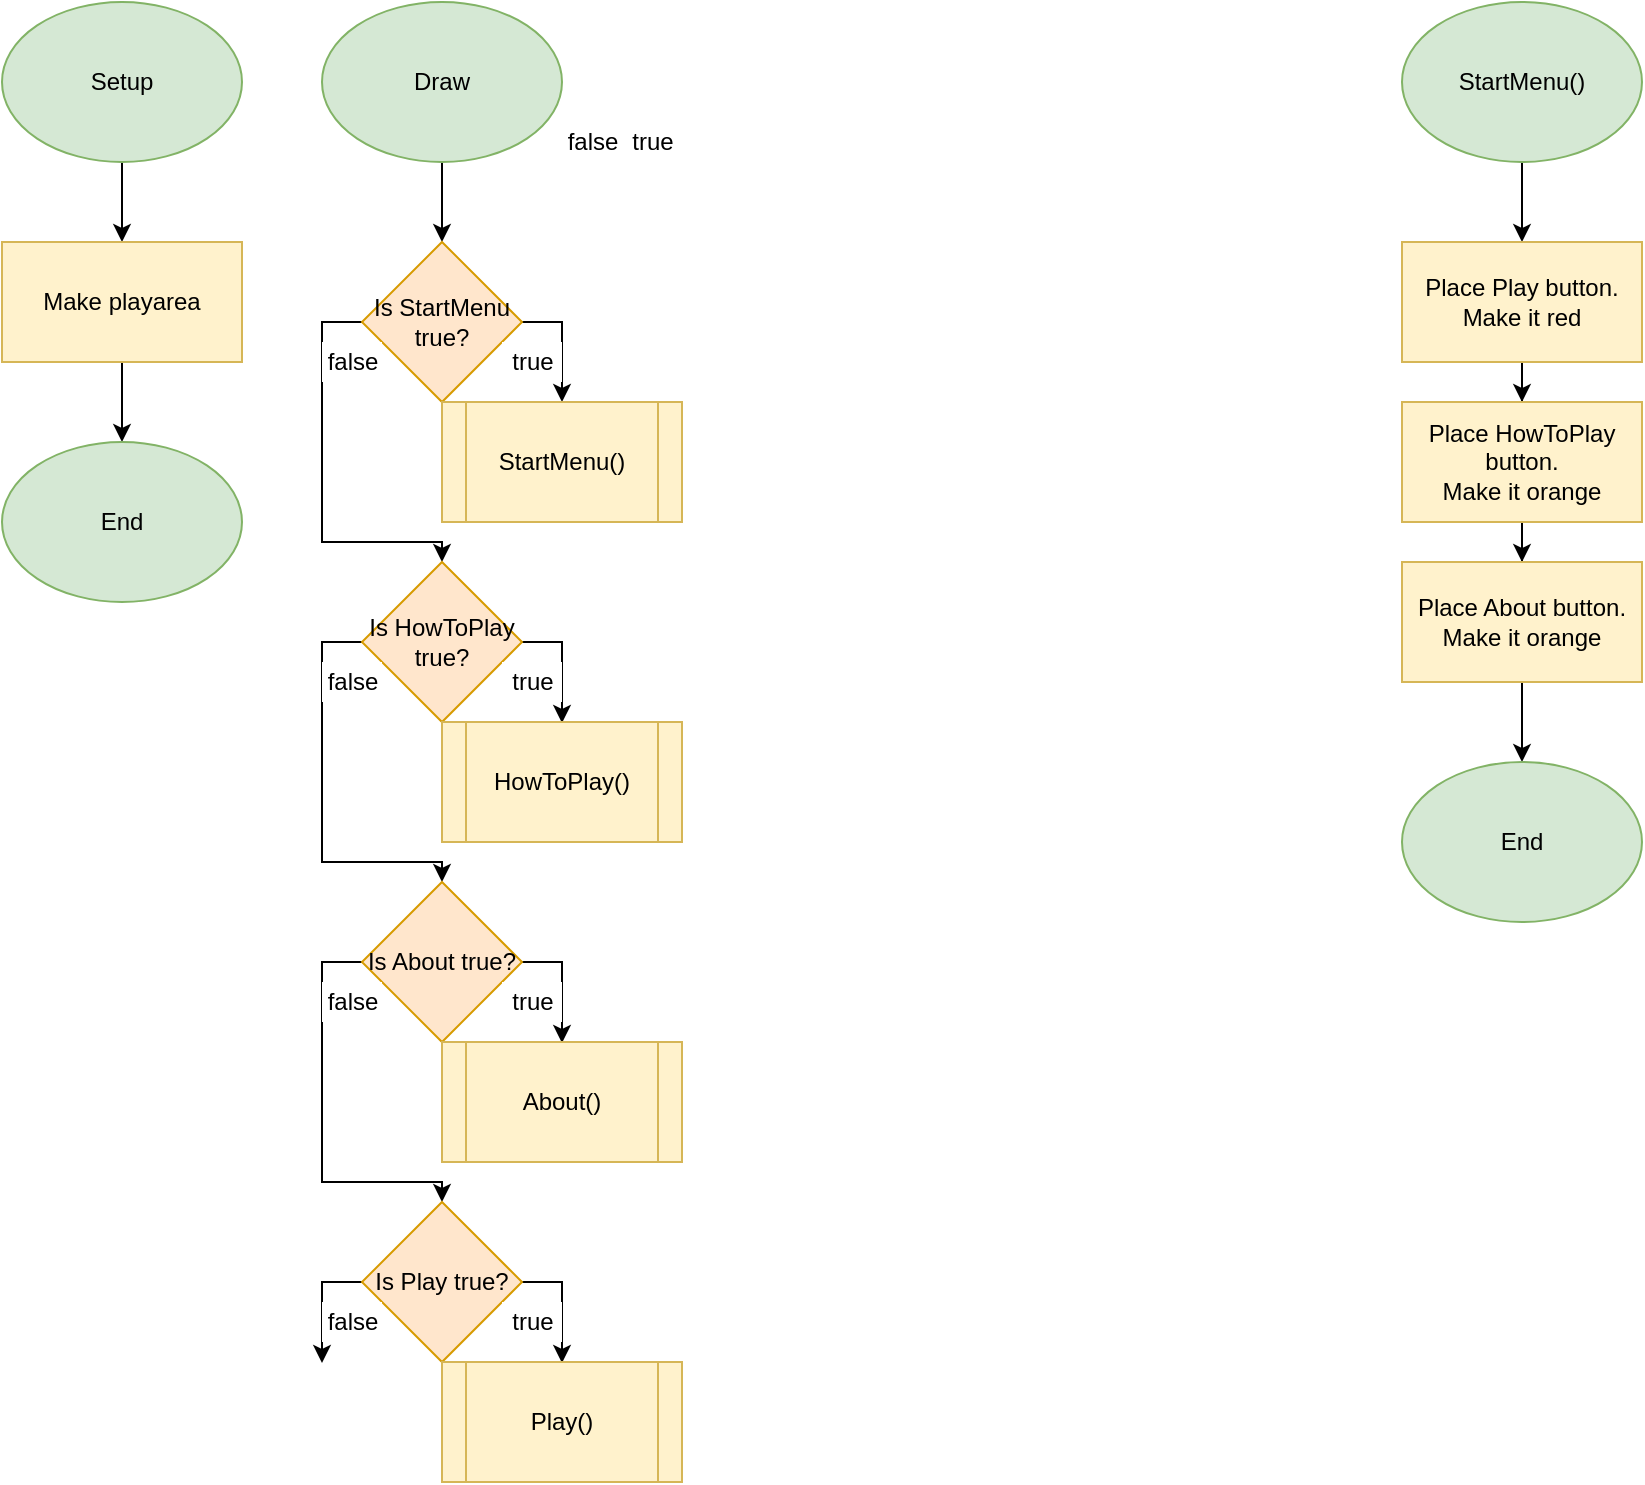 <mxfile version="20.5.3" type="device"><diagram id="eB1Dfw7pxL2C6RaZlS46" name="Side-1"><mxGraphModel dx="1038" dy="539" grid="1" gridSize="10" guides="1" tooltips="1" connect="1" arrows="1" fold="1" page="1" pageScale="1" pageWidth="827" pageHeight="1169" math="0" shadow="0"><root><mxCell id="0"/><mxCell id="1" parent="0"/><mxCell id="2HqL0uY-kRgdyhCb_fUe-4" style="edgeStyle=orthogonalEdgeStyle;rounded=0;orthogonalLoop=1;jettySize=auto;html=1;entryX=0.5;entryY=0;entryDx=0;entryDy=0;" edge="1" parent="1" source="2HqL0uY-kRgdyhCb_fUe-1" target="2HqL0uY-kRgdyhCb_fUe-2"><mxGeometry relative="1" as="geometry"/></mxCell><mxCell id="2HqL0uY-kRgdyhCb_fUe-1" value="Setup" style="ellipse;whiteSpace=wrap;html=1;fillColor=#d5e8d4;strokeColor=#82b366;" vertex="1" parent="1"><mxGeometry width="120" height="80" as="geometry"/></mxCell><mxCell id="2HqL0uY-kRgdyhCb_fUe-5" style="edgeStyle=orthogonalEdgeStyle;rounded=0;orthogonalLoop=1;jettySize=auto;html=1;entryX=0.5;entryY=0;entryDx=0;entryDy=0;" edge="1" parent="1" source="2HqL0uY-kRgdyhCb_fUe-2" target="2HqL0uY-kRgdyhCb_fUe-3"><mxGeometry relative="1" as="geometry"/></mxCell><mxCell id="2HqL0uY-kRgdyhCb_fUe-2" value="Make playarea" style="rounded=0;whiteSpace=wrap;html=1;fillColor=#fff2cc;strokeColor=#d6b656;" vertex="1" parent="1"><mxGeometry y="120" width="120" height="60" as="geometry"/></mxCell><mxCell id="2HqL0uY-kRgdyhCb_fUe-3" value="End" style="ellipse;whiteSpace=wrap;html=1;fillColor=#d5e8d4;strokeColor=#82b366;" vertex="1" parent="1"><mxGeometry y="220" width="120" height="80" as="geometry"/></mxCell><mxCell id="2HqL0uY-kRgdyhCb_fUe-17" style="edgeStyle=orthogonalEdgeStyle;rounded=0;orthogonalLoop=1;jettySize=auto;html=1;entryX=0.5;entryY=0;entryDx=0;entryDy=0;fontSize=12;" edge="1" parent="1" source="2HqL0uY-kRgdyhCb_fUe-6" target="2HqL0uY-kRgdyhCb_fUe-7"><mxGeometry relative="1" as="geometry"/></mxCell><mxCell id="2HqL0uY-kRgdyhCb_fUe-6" value="Draw" style="ellipse;whiteSpace=wrap;html=1;fillColor=#d5e8d4;strokeColor=#82b366;" vertex="1" parent="1"><mxGeometry x="160" width="120" height="80" as="geometry"/></mxCell><mxCell id="2HqL0uY-kRgdyhCb_fUe-18" style="edgeStyle=orthogonalEdgeStyle;rounded=0;orthogonalLoop=1;jettySize=auto;html=1;fontSize=12;entryX=0.5;entryY=0;entryDx=0;entryDy=0;" edge="1" parent="1" source="2HqL0uY-kRgdyhCb_fUe-7" target="2HqL0uY-kRgdyhCb_fUe-10"><mxGeometry relative="1" as="geometry"><mxPoint x="280" y="190" as="targetPoint"/><Array as="points"><mxPoint x="280" y="160"/></Array></mxGeometry></mxCell><mxCell id="2HqL0uY-kRgdyhCb_fUe-19" style="edgeStyle=orthogonalEdgeStyle;rounded=0;orthogonalLoop=1;jettySize=auto;html=1;fontSize=12;entryX=0.5;entryY=0;entryDx=0;entryDy=0;" edge="1" parent="1" source="2HqL0uY-kRgdyhCb_fUe-7" target="2HqL0uY-kRgdyhCb_fUe-8"><mxGeometry relative="1" as="geometry"><mxPoint x="170" y="280" as="targetPoint"/><Array as="points"><mxPoint x="160" y="160"/><mxPoint x="160" y="270"/><mxPoint x="220" y="270"/></Array></mxGeometry></mxCell><mxCell id="2HqL0uY-kRgdyhCb_fUe-7" value="Is StartMenu true?" style="rhombus;whiteSpace=wrap;html=1;fillColor=#ffe6cc;strokeColor=#d79b00;" vertex="1" parent="1"><mxGeometry x="180" y="120" width="80" height="80" as="geometry"/></mxCell><mxCell id="2HqL0uY-kRgdyhCb_fUe-22" style="edgeStyle=orthogonalEdgeStyle;rounded=0;orthogonalLoop=1;jettySize=auto;html=1;fontSize=12;" edge="1" parent="1" source="2HqL0uY-kRgdyhCb_fUe-8"><mxGeometry relative="1" as="geometry"><mxPoint x="280" y="360" as="targetPoint"/></mxGeometry></mxCell><mxCell id="2HqL0uY-kRgdyhCb_fUe-24" style="edgeStyle=orthogonalEdgeStyle;rounded=0;orthogonalLoop=1;jettySize=auto;html=1;fontSize=12;entryX=0.5;entryY=0;entryDx=0;entryDy=0;" edge="1" parent="1" source="2HqL0uY-kRgdyhCb_fUe-8" target="2HqL0uY-kRgdyhCb_fUe-9"><mxGeometry relative="1" as="geometry"><mxPoint x="170" y="440" as="targetPoint"/><Array as="points"><mxPoint x="160" y="320"/><mxPoint x="160" y="430"/><mxPoint x="220" y="430"/></Array></mxGeometry></mxCell><mxCell id="2HqL0uY-kRgdyhCb_fUe-8" value="Is HowToPlay true?" style="rhombus;whiteSpace=wrap;html=1;fillColor=#ffe6cc;strokeColor=#d79b00;" vertex="1" parent="1"><mxGeometry x="180" y="280" width="80" height="80" as="geometry"/></mxCell><mxCell id="2HqL0uY-kRgdyhCb_fUe-23" style="edgeStyle=orthogonalEdgeStyle;rounded=0;orthogonalLoop=1;jettySize=auto;html=1;fontSize=12;" edge="1" parent="1" source="2HqL0uY-kRgdyhCb_fUe-9"><mxGeometry relative="1" as="geometry"><mxPoint x="280" y="520" as="targetPoint"/></mxGeometry></mxCell><mxCell id="2HqL0uY-kRgdyhCb_fUe-25" style="edgeStyle=orthogonalEdgeStyle;rounded=0;orthogonalLoop=1;jettySize=auto;html=1;fontSize=12;entryX=0.5;entryY=0;entryDx=0;entryDy=0;" edge="1" parent="1" source="2HqL0uY-kRgdyhCb_fUe-9" target="2HqL0uY-kRgdyhCb_fUe-39"><mxGeometry relative="1" as="geometry"><mxPoint x="170" y="600" as="targetPoint"/><Array as="points"><mxPoint x="160" y="480"/><mxPoint x="160" y="590"/><mxPoint x="220" y="590"/></Array></mxGeometry></mxCell><mxCell id="2HqL0uY-kRgdyhCb_fUe-9" value="Is About true?" style="rhombus;whiteSpace=wrap;html=1;fillColor=#ffe6cc;strokeColor=#d79b00;" vertex="1" parent="1"><mxGeometry x="180" y="440" width="80" height="80" as="geometry"/></mxCell><mxCell id="2HqL0uY-kRgdyhCb_fUe-10" value="StartMenu()" style="shape=process;whiteSpace=wrap;html=1;backgroundOutline=1;fillColor=#fff2cc;strokeColor=#d6b656;" vertex="1" parent="1"><mxGeometry x="220" y="200" width="120" height="60" as="geometry"/></mxCell><mxCell id="2HqL0uY-kRgdyhCb_fUe-11" value="HowToPlay()" style="shape=process;whiteSpace=wrap;html=1;backgroundOutline=1;fillColor=#fff2cc;strokeColor=#d6b656;" vertex="1" parent="1"><mxGeometry x="220" y="360" width="120" height="60" as="geometry"/></mxCell><mxCell id="2HqL0uY-kRgdyhCb_fUe-12" value="About()" style="shape=process;whiteSpace=wrap;html=1;backgroundOutline=1;fillColor=#fff2cc;strokeColor=#d6b656;" vertex="1" parent="1"><mxGeometry x="220" y="520" width="120" height="60" as="geometry"/></mxCell><mxCell id="2HqL0uY-kRgdyhCb_fUe-15" value="false" style="text;html=1;resizable=1;autosize=1;align=center;verticalAlign=middle;points=[];fillColor=#FFFFFF;strokeColor=none;rounded=0;fontSize=12;" vertex="1" parent="1"><mxGeometry x="280" y="60" width="30" height="20" as="geometry"/></mxCell><mxCell id="2HqL0uY-kRgdyhCb_fUe-16" value="true" style="text;html=1;resizable=1;autosize=1;align=center;verticalAlign=middle;points=[];fillColor=#FFFFFF;strokeColor=none;rounded=0;fontSize=12;" vertex="1" parent="1"><mxGeometry x="310" y="60" width="30" height="20" as="geometry"/></mxCell><mxCell id="2HqL0uY-kRgdyhCb_fUe-20" value="false" style="text;html=1;resizable=1;autosize=1;align=center;verticalAlign=middle;points=[];fillColor=#FFFFFF;strokeColor=none;rounded=0;fontSize=12;" vertex="1" parent="1"><mxGeometry x="160" y="170" width="30" height="20" as="geometry"/></mxCell><mxCell id="2HqL0uY-kRgdyhCb_fUe-21" value="true" style="text;html=1;resizable=1;autosize=1;align=center;verticalAlign=middle;points=[];fillColor=#FFFFFF;strokeColor=none;rounded=0;fontSize=12;" vertex="1" parent="1"><mxGeometry x="250" y="170" width="30" height="20" as="geometry"/></mxCell><mxCell id="2HqL0uY-kRgdyhCb_fUe-26" value="false" style="text;html=1;resizable=1;autosize=1;align=center;verticalAlign=middle;points=[];fillColor=#FFFFFF;strokeColor=none;rounded=0;fontSize=12;" vertex="1" parent="1"><mxGeometry x="160" y="330" width="30" height="20" as="geometry"/></mxCell><mxCell id="2HqL0uY-kRgdyhCb_fUe-27" value="false" style="text;html=1;resizable=1;autosize=1;align=center;verticalAlign=middle;points=[];fillColor=#FFFFFF;strokeColor=none;rounded=0;fontSize=12;" vertex="1" parent="1"><mxGeometry x="160" y="490" width="30" height="20" as="geometry"/></mxCell><mxCell id="2HqL0uY-kRgdyhCb_fUe-28" value="true" style="text;html=1;resizable=1;autosize=1;align=center;verticalAlign=middle;points=[];fillColor=#FFFFFF;strokeColor=none;rounded=0;fontSize=12;" vertex="1" parent="1"><mxGeometry x="250" y="330" width="30" height="20" as="geometry"/></mxCell><mxCell id="2HqL0uY-kRgdyhCb_fUe-29" value="true" style="text;html=1;resizable=1;autosize=1;align=center;verticalAlign=middle;points=[];fillColor=#FFFFFF;strokeColor=none;rounded=0;fontSize=12;" vertex="1" parent="1"><mxGeometry x="250" y="490" width="30" height="20" as="geometry"/></mxCell><mxCell id="2HqL0uY-kRgdyhCb_fUe-35" style="edgeStyle=orthogonalEdgeStyle;rounded=0;orthogonalLoop=1;jettySize=auto;html=1;entryX=0.5;entryY=0;entryDx=0;entryDy=0;fontSize=12;" edge="1" parent="1" source="2HqL0uY-kRgdyhCb_fUe-30" target="2HqL0uY-kRgdyhCb_fUe-31"><mxGeometry relative="1" as="geometry"/></mxCell><mxCell id="2HqL0uY-kRgdyhCb_fUe-30" value="StartMenu()" style="ellipse;whiteSpace=wrap;html=1;fontSize=12;fillColor=#d5e8d4;strokeColor=#82b366;" vertex="1" parent="1"><mxGeometry x="700" width="120" height="80" as="geometry"/></mxCell><mxCell id="2HqL0uY-kRgdyhCb_fUe-36" style="edgeStyle=orthogonalEdgeStyle;rounded=0;orthogonalLoop=1;jettySize=auto;html=1;entryX=0.5;entryY=0;entryDx=0;entryDy=0;fontSize=12;" edge="1" parent="1" source="2HqL0uY-kRgdyhCb_fUe-31" target="2HqL0uY-kRgdyhCb_fUe-32"><mxGeometry relative="1" as="geometry"/></mxCell><mxCell id="2HqL0uY-kRgdyhCb_fUe-31" value="Place Play button.&lt;br&gt;Make it red" style="rounded=0;whiteSpace=wrap;html=1;fontSize=12;fillColor=#fff2cc;strokeColor=#d6b656;" vertex="1" parent="1"><mxGeometry x="700" y="120" width="120" height="60" as="geometry"/></mxCell><mxCell id="2HqL0uY-kRgdyhCb_fUe-37" style="edgeStyle=orthogonalEdgeStyle;rounded=0;orthogonalLoop=1;jettySize=auto;html=1;entryX=0.5;entryY=0;entryDx=0;entryDy=0;fontSize=12;" edge="1" parent="1" source="2HqL0uY-kRgdyhCb_fUe-32" target="2HqL0uY-kRgdyhCb_fUe-33"><mxGeometry relative="1" as="geometry"/></mxCell><mxCell id="2HqL0uY-kRgdyhCb_fUe-32" value="Place HowToPlay button.&lt;br&gt;Make it orange" style="rounded=0;whiteSpace=wrap;html=1;fontSize=12;fillColor=#fff2cc;strokeColor=#d6b656;" vertex="1" parent="1"><mxGeometry x="700" y="200" width="120" height="60" as="geometry"/></mxCell><mxCell id="2HqL0uY-kRgdyhCb_fUe-38" style="edgeStyle=orthogonalEdgeStyle;rounded=0;orthogonalLoop=1;jettySize=auto;html=1;entryX=0.5;entryY=0;entryDx=0;entryDy=0;fontSize=12;" edge="1" parent="1" source="2HqL0uY-kRgdyhCb_fUe-33" target="2HqL0uY-kRgdyhCb_fUe-34"><mxGeometry relative="1" as="geometry"/></mxCell><mxCell id="2HqL0uY-kRgdyhCb_fUe-33" value="Place About button.&lt;br&gt;Make it orange" style="rounded=0;whiteSpace=wrap;html=1;fontSize=12;fillColor=#fff2cc;strokeColor=#d6b656;" vertex="1" parent="1"><mxGeometry x="700" y="280" width="120" height="60" as="geometry"/></mxCell><mxCell id="2HqL0uY-kRgdyhCb_fUe-34" value="End" style="ellipse;whiteSpace=wrap;html=1;fontSize=12;fillColor=#d5e8d4;strokeColor=#82b366;" vertex="1" parent="1"><mxGeometry x="700" y="380" width="120" height="80" as="geometry"/></mxCell><mxCell id="2HqL0uY-kRgdyhCb_fUe-41" style="edgeStyle=orthogonalEdgeStyle;rounded=0;orthogonalLoop=1;jettySize=auto;html=1;fontSize=12;" edge="1" parent="1" source="2HqL0uY-kRgdyhCb_fUe-39"><mxGeometry relative="1" as="geometry"><mxPoint x="280" y="680" as="targetPoint"/></mxGeometry></mxCell><mxCell id="2HqL0uY-kRgdyhCb_fUe-44" style="edgeStyle=orthogonalEdgeStyle;rounded=0;orthogonalLoop=1;jettySize=auto;html=1;fontSize=12;" edge="1" parent="1" source="2HqL0uY-kRgdyhCb_fUe-39"><mxGeometry relative="1" as="geometry"><mxPoint x="160" y="680" as="targetPoint"/></mxGeometry></mxCell><mxCell id="2HqL0uY-kRgdyhCb_fUe-39" value="Is Play true?" style="rhombus;whiteSpace=wrap;html=1;fontSize=12;fillColor=#ffe6cc;strokeColor=#d79b00;" vertex="1" parent="1"><mxGeometry x="180" y="600" width="80" height="80" as="geometry"/></mxCell><mxCell id="2HqL0uY-kRgdyhCb_fUe-42" value="true" style="text;html=1;resizable=1;autosize=1;align=center;verticalAlign=middle;points=[];fillColor=#FFFFFF;strokeColor=none;rounded=0;fontSize=12;" vertex="1" parent="1"><mxGeometry x="250" y="650" width="30" height="20" as="geometry"/></mxCell><mxCell id="2HqL0uY-kRgdyhCb_fUe-43" value="Play()" style="shape=process;whiteSpace=wrap;html=1;backgroundOutline=1;fontSize=12;fillColor=#fff2cc;strokeColor=#d6b656;" vertex="1" parent="1"><mxGeometry x="220" y="680" width="120" height="60" as="geometry"/></mxCell><mxCell id="2HqL0uY-kRgdyhCb_fUe-45" value="false" style="text;html=1;resizable=1;autosize=1;align=center;verticalAlign=middle;points=[];fillColor=#FFFFFF;strokeColor=none;rounded=0;fontSize=12;" vertex="1" parent="1"><mxGeometry x="160" y="650" width="30" height="20" as="geometry"/></mxCell></root></mxGraphModel></diagram></mxfile>